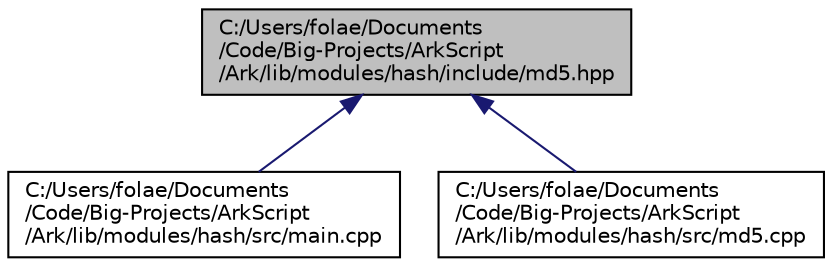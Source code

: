 digraph "C:/Users/folae/Documents/Code/Big-Projects/ArkScript/Ark/lib/modules/hash/include/md5.hpp"
{
 // INTERACTIVE_SVG=YES
 // LATEX_PDF_SIZE
  edge [fontname="Helvetica",fontsize="10",labelfontname="Helvetica",labelfontsize="10"];
  node [fontname="Helvetica",fontsize="10",shape=record];
  Node1 [label="C:/Users/folae/Documents\l/Code/Big-Projects/ArkScript\l/Ark/lib/modules/hash/include/md5.hpp",height=0.2,width=0.4,color="black", fillcolor="grey75", style="filled", fontcolor="black",tooltip=" "];
  Node1 -> Node2 [dir="back",color="midnightblue",fontsize="10",style="solid",fontname="Helvetica"];
  Node2 [label="C:/Users/folae/Documents\l/Code/Big-Projects/ArkScript\l/Ark/lib/modules/hash/src/main.cpp",height=0.2,width=0.4,color="black", fillcolor="white", style="filled",URL="$d9/d84/lib_2modules_2hash_2src_2main_8cpp.html",tooltip=" "];
  Node1 -> Node3 [dir="back",color="midnightblue",fontsize="10",style="solid",fontname="Helvetica"];
  Node3 [label="C:/Users/folae/Documents\l/Code/Big-Projects/ArkScript\l/Ark/lib/modules/hash/src/md5.cpp",height=0.2,width=0.4,color="black", fillcolor="white", style="filled",URL="$d5/d96/md5_8cpp.html",tooltip=" "];
}
